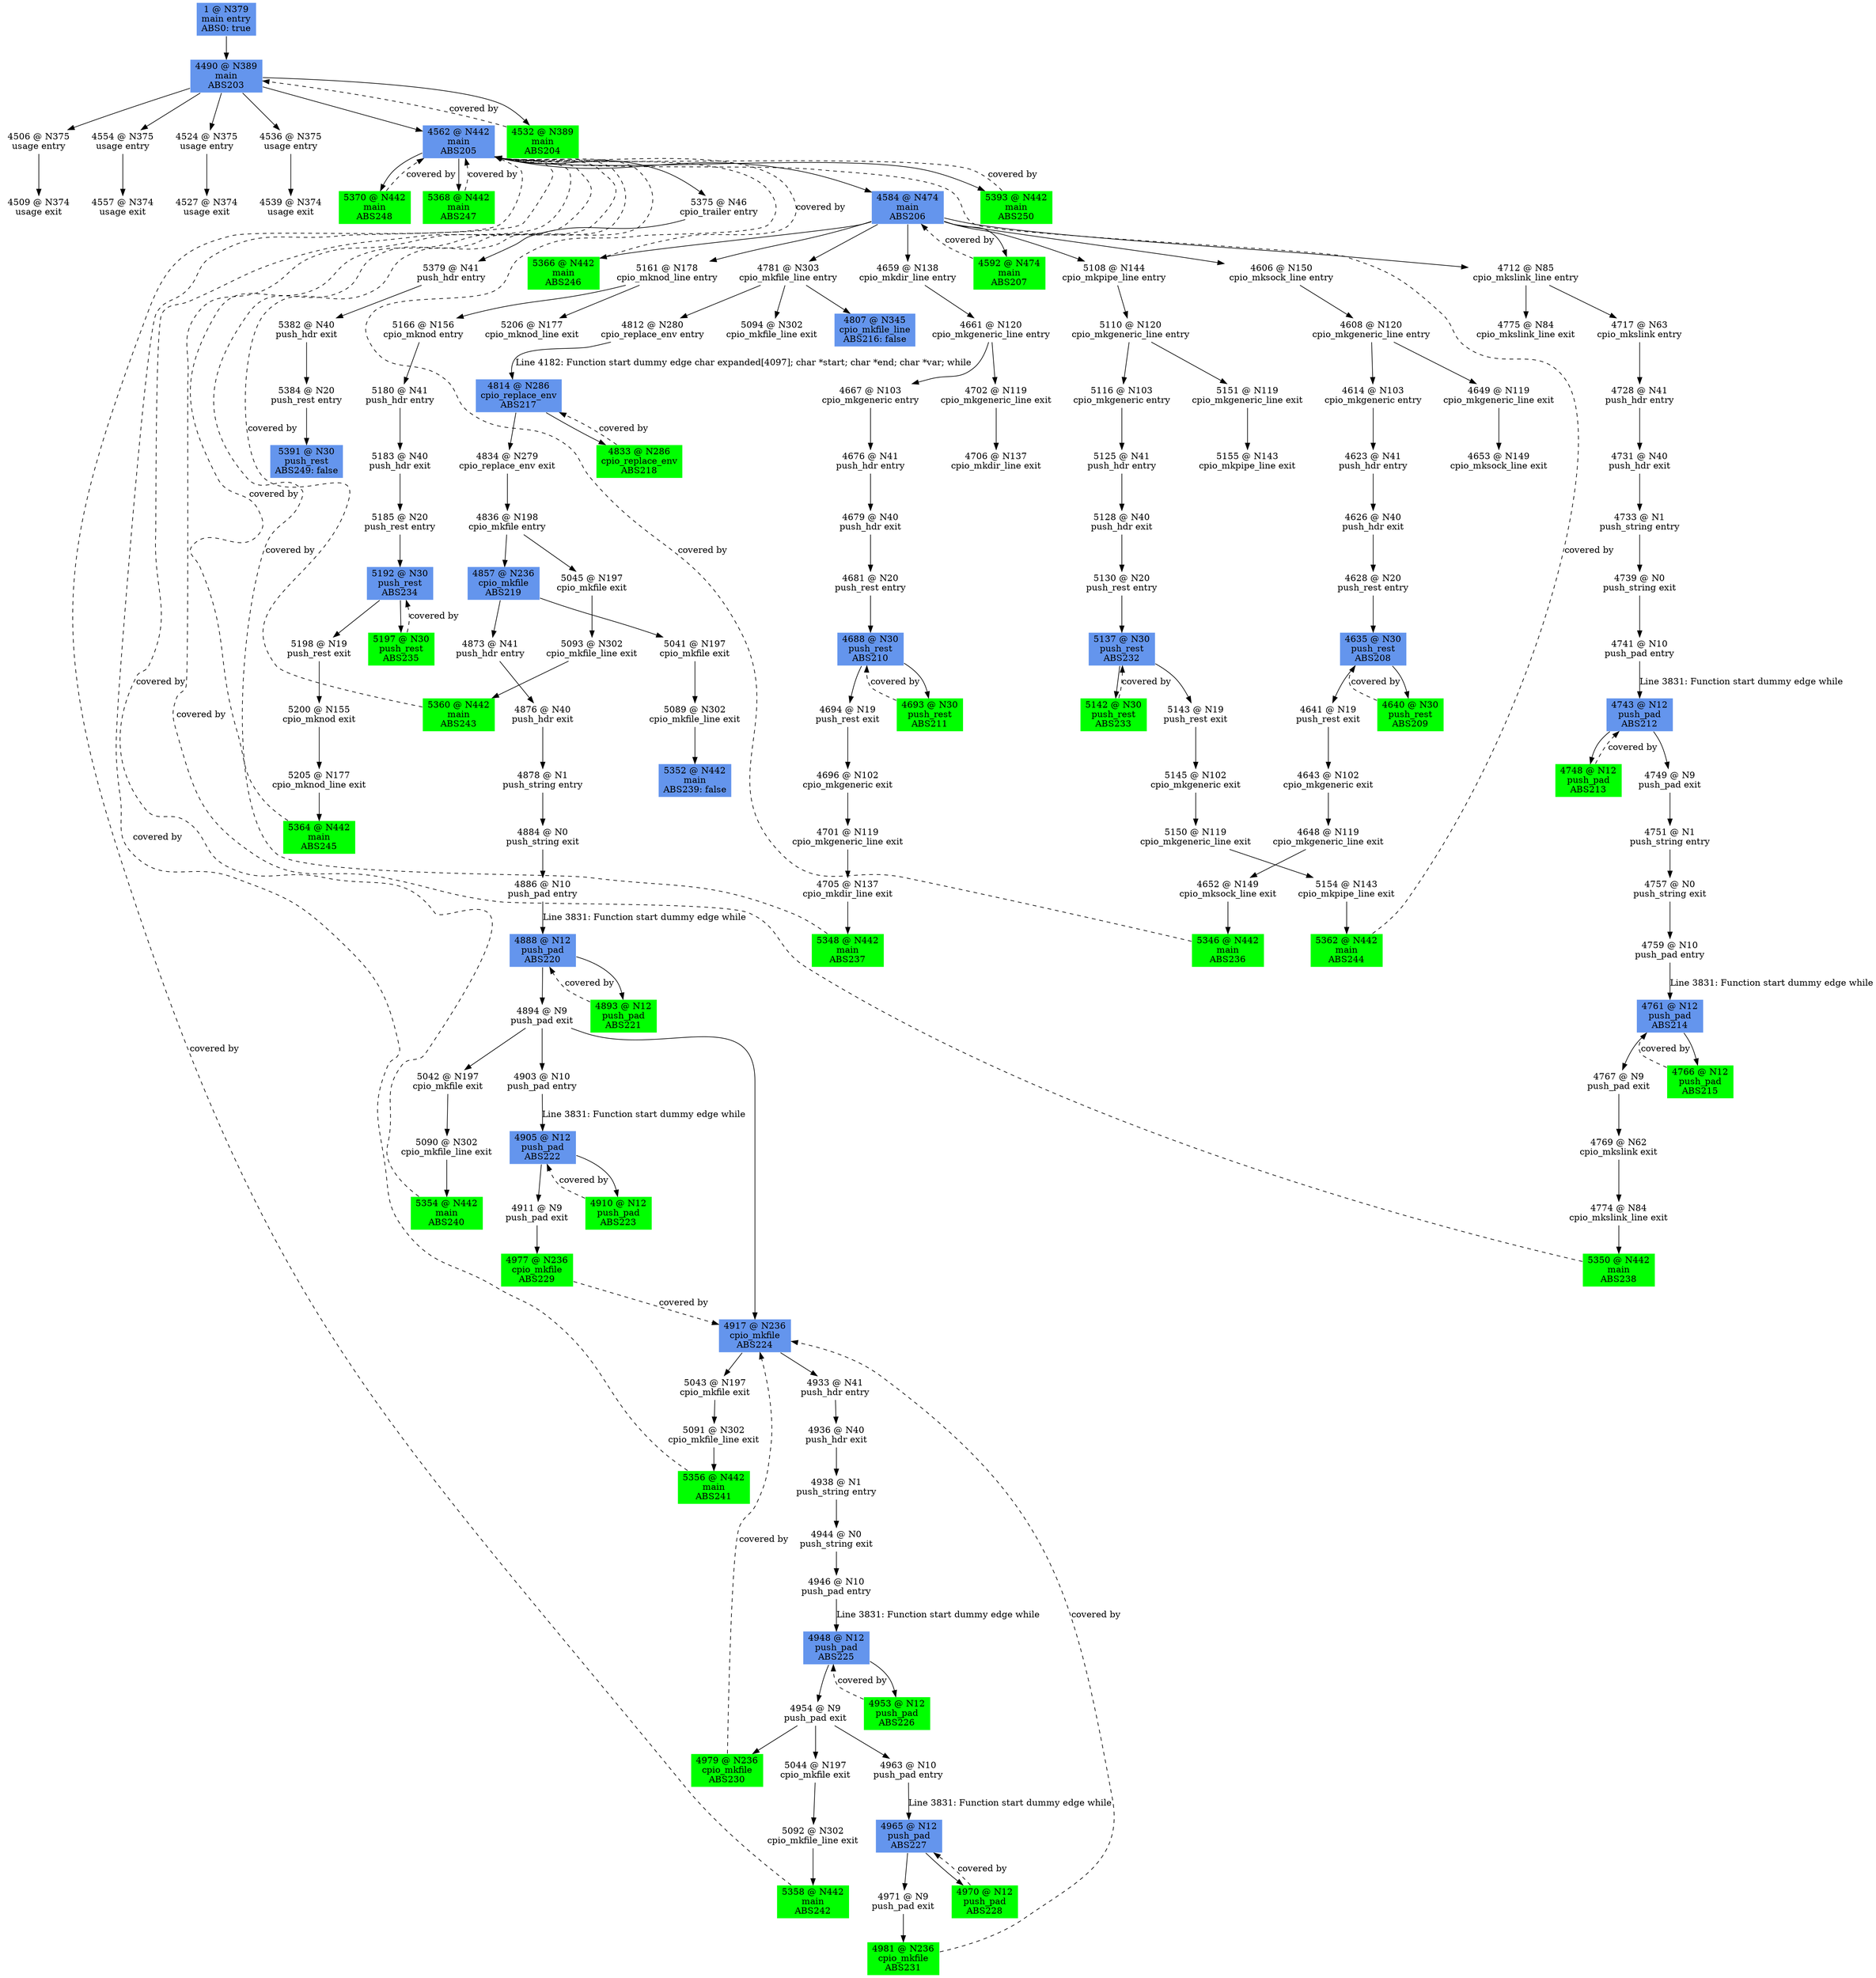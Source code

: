 digraph ARG {
node [style="filled" shape="box" color="white"]
1 [fillcolor="cornflowerblue" label="1 @ N379\nmain entry\nABS0: true" id="1"]
4490 [fillcolor="cornflowerblue" label="4490 @ N389\nmain\nABS203" id="4490"]
4506 [label="4506 @ N375\nusage entry" id="4506"]
4509 [label="4509 @ N374\nusage exit" id="4509"]
4554 [label="4554 @ N375\nusage entry" id="4554"]
4557 [label="4557 @ N374\nusage exit" id="4557"]
4524 [label="4524 @ N375\nusage entry" id="4524"]
4527 [label="4527 @ N374\nusage exit" id="4527"]
4536 [label="4536 @ N375\nusage entry" id="4536"]
4539 [label="4539 @ N374\nusage exit" id="4539"]
4562 [fillcolor="cornflowerblue" label="4562 @ N442\nmain\nABS205" id="4562"]
5375 [label="5375 @ N46\ncpio_trailer entry" id="5375"]
5379 [label="5379 @ N41\npush_hdr entry" id="5379"]
5382 [label="5382 @ N40\npush_hdr exit" id="5382"]
5384 [label="5384 @ N20\npush_rest entry" id="5384"]
5391 [fillcolor="cornflowerblue" label="5391 @ N30\npush_rest\nABS249: false" id="5391"]
4584 [fillcolor="cornflowerblue" label="4584 @ N474\nmain\nABS206" id="4584"]
4606 [label="4606 @ N150\ncpio_mksock_line entry" id="4606"]
4608 [label="4608 @ N120\ncpio_mkgeneric_line entry" id="4608"]
4649 [label="4649 @ N119\ncpio_mkgeneric_line exit" id="4649"]
4653 [label="4653 @ N149\ncpio_mksock_line exit" id="4653"]
4614 [label="4614 @ N103\ncpio_mkgeneric entry" id="4614"]
4623 [label="4623 @ N41\npush_hdr entry" id="4623"]
4626 [label="4626 @ N40\npush_hdr exit" id="4626"]
4628 [label="4628 @ N20\npush_rest entry" id="4628"]
4635 [fillcolor="cornflowerblue" label="4635 @ N30\npush_rest\nABS208" id="4635"]
4641 [label="4641 @ N19\npush_rest exit" id="4641"]
4643 [label="4643 @ N102\ncpio_mkgeneric exit" id="4643"]
4648 [label="4648 @ N119\ncpio_mkgeneric_line exit" id="4648"]
4652 [label="4652 @ N149\ncpio_mksock_line exit" id="4652"]
5346 [fillcolor="green" label="5346 @ N442\nmain\nABS236" id="5346"]
4640 [fillcolor="green" label="4640 @ N30\npush_rest\nABS209" id="4640"]
4712 [label="4712 @ N85\ncpio_mkslink_line entry" id="4712"]
4717 [label="4717 @ N63\ncpio_mkslink entry" id="4717"]
4728 [label="4728 @ N41\npush_hdr entry" id="4728"]
4731 [label="4731 @ N40\npush_hdr exit" id="4731"]
4733 [label="4733 @ N1\npush_string entry" id="4733"]
4739 [label="4739 @ N0\npush_string exit" id="4739"]
4741 [label="4741 @ N10\npush_pad entry" id="4741"]
4743 [fillcolor="cornflowerblue" label="4743 @ N12\npush_pad\nABS212" id="4743"]
4749 [label="4749 @ N9\npush_pad exit" id="4749"]
4751 [label="4751 @ N1\npush_string entry" id="4751"]
4757 [label="4757 @ N0\npush_string exit" id="4757"]
4759 [label="4759 @ N10\npush_pad entry" id="4759"]
4761 [fillcolor="cornflowerblue" label="4761 @ N12\npush_pad\nABS214" id="4761"]
4767 [label="4767 @ N9\npush_pad exit" id="4767"]
4769 [label="4769 @ N62\ncpio_mkslink exit" id="4769"]
4774 [label="4774 @ N84\ncpio_mkslink_line exit" id="4774"]
5350 [fillcolor="green" label="5350 @ N442\nmain\nABS238" id="5350"]
4766 [fillcolor="green" label="4766 @ N12\npush_pad\nABS215" id="4766"]
4748 [fillcolor="green" label="4748 @ N12\npush_pad\nABS213" id="4748"]
4775 [label="4775 @ N84\ncpio_mkslink_line exit" id="4775"]
5366 [fillcolor="green" label="5366 @ N442\nmain\nABS246" id="5366"]
5161 [label="5161 @ N178\ncpio_mknod_line entry" id="5161"]
5206 [label="5206 @ N177\ncpio_mknod_line exit" id="5206"]
5166 [label="5166 @ N156\ncpio_mknod entry" id="5166"]
5180 [label="5180 @ N41\npush_hdr entry" id="5180"]
5183 [label="5183 @ N40\npush_hdr exit" id="5183"]
5185 [label="5185 @ N20\npush_rest entry" id="5185"]
5192 [fillcolor="cornflowerblue" label="5192 @ N30\npush_rest\nABS234" id="5192"]
5197 [fillcolor="green" label="5197 @ N30\npush_rest\nABS235" id="5197"]
5198 [label="5198 @ N19\npush_rest exit" id="5198"]
5200 [label="5200 @ N155\ncpio_mknod exit" id="5200"]
5205 [label="5205 @ N177\ncpio_mknod_line exit" id="5205"]
5364 [fillcolor="green" label="5364 @ N442\nmain\nABS245" id="5364"]
4781 [label="4781 @ N303\ncpio_mkfile_line entry" id="4781"]
4812 [label="4812 @ N280\ncpio_replace_env entry" id="4812"]
4814 [fillcolor="cornflowerblue" label="4814 @ N286\ncpio_replace_env\nABS217" id="4814"]
4833 [fillcolor="green" label="4833 @ N286\ncpio_replace_env\nABS218" id="4833"]
4834 [label="4834 @ N279\ncpio_replace_env exit" id="4834"]
4836 [label="4836 @ N198\ncpio_mkfile entry" id="4836"]
4857 [fillcolor="cornflowerblue" label="4857 @ N236\ncpio_mkfile\nABS219" id="4857"]
4873 [label="4873 @ N41\npush_hdr entry" id="4873"]
4876 [label="4876 @ N40\npush_hdr exit" id="4876"]
4878 [label="4878 @ N1\npush_string entry" id="4878"]
4884 [label="4884 @ N0\npush_string exit" id="4884"]
4886 [label="4886 @ N10\npush_pad entry" id="4886"]
4888 [fillcolor="cornflowerblue" label="4888 @ N12\npush_pad\nABS220" id="4888"]
4893 [fillcolor="green" label="4893 @ N12\npush_pad\nABS221" id="4893"]
4894 [label="4894 @ N9\npush_pad exit" id="4894"]
5042 [label="5042 @ N197\ncpio_mkfile exit" id="5042"]
5090 [label="5090 @ N302\ncpio_mkfile_line exit" id="5090"]
5354 [fillcolor="green" label="5354 @ N442\nmain\nABS240" id="5354"]
4903 [label="4903 @ N10\npush_pad entry" id="4903"]
4905 [fillcolor="cornflowerblue" label="4905 @ N12\npush_pad\nABS222" id="4905"]
4911 [label="4911 @ N9\npush_pad exit" id="4911"]
4977 [fillcolor="green" label="4977 @ N236\ncpio_mkfile\nABS229" id="4977"]
4910 [fillcolor="green" label="4910 @ N12\npush_pad\nABS223" id="4910"]
4917 [fillcolor="cornflowerblue" label="4917 @ N236\ncpio_mkfile\nABS224" id="4917"]
5043 [label="5043 @ N197\ncpio_mkfile exit" id="5043"]
5091 [label="5091 @ N302\ncpio_mkfile_line exit" id="5091"]
5356 [fillcolor="green" label="5356 @ N442\nmain\nABS241" id="5356"]
4933 [label="4933 @ N41\npush_hdr entry" id="4933"]
4936 [label="4936 @ N40\npush_hdr exit" id="4936"]
4938 [label="4938 @ N1\npush_string entry" id="4938"]
4944 [label="4944 @ N0\npush_string exit" id="4944"]
4946 [label="4946 @ N10\npush_pad entry" id="4946"]
4948 [fillcolor="cornflowerblue" label="4948 @ N12\npush_pad\nABS225" id="4948"]
4953 [fillcolor="green" label="4953 @ N12\npush_pad\nABS226" id="4953"]
4954 [label="4954 @ N9\npush_pad exit" id="4954"]
5044 [label="5044 @ N197\ncpio_mkfile exit" id="5044"]
5092 [label="5092 @ N302\ncpio_mkfile_line exit" id="5092"]
5358 [fillcolor="green" label="5358 @ N442\nmain\nABS242" id="5358"]
4979 [fillcolor="green" label="4979 @ N236\ncpio_mkfile\nABS230" id="4979"]
4963 [label="4963 @ N10\npush_pad entry" id="4963"]
4965 [fillcolor="cornflowerblue" label="4965 @ N12\npush_pad\nABS227" id="4965"]
4971 [label="4971 @ N9\npush_pad exit" id="4971"]
4981 [fillcolor="green" label="4981 @ N236\ncpio_mkfile\nABS231" id="4981"]
4970 [fillcolor="green" label="4970 @ N12\npush_pad\nABS228" id="4970"]
5041 [label="5041 @ N197\ncpio_mkfile exit" id="5041"]
5089 [label="5089 @ N302\ncpio_mkfile_line exit" id="5089"]
5352 [fillcolor="cornflowerblue" label="5352 @ N442\nmain\nABS239: false" id="5352"]
5045 [label="5045 @ N197\ncpio_mkfile exit" id="5045"]
5093 [label="5093 @ N302\ncpio_mkfile_line exit" id="5093"]
5360 [fillcolor="green" label="5360 @ N442\nmain\nABS243" id="5360"]
4807 [fillcolor="cornflowerblue" label="4807 @ N345\ncpio_mkfile_line\nABS216: false" id="4807"]
5094 [label="5094 @ N302\ncpio_mkfile_line exit" id="5094"]
4592 [fillcolor="green" label="4592 @ N474\nmain\nABS207" id="4592"]
4659 [label="4659 @ N138\ncpio_mkdir_line entry" id="4659"]
4661 [label="4661 @ N120\ncpio_mkgeneric_line entry" id="4661"]
4702 [label="4702 @ N119\ncpio_mkgeneric_line exit" id="4702"]
4706 [label="4706 @ N137\ncpio_mkdir_line exit" id="4706"]
4667 [label="4667 @ N103\ncpio_mkgeneric entry" id="4667"]
4676 [label="4676 @ N41\npush_hdr entry" id="4676"]
4679 [label="4679 @ N40\npush_hdr exit" id="4679"]
4681 [label="4681 @ N20\npush_rest entry" id="4681"]
4688 [fillcolor="cornflowerblue" label="4688 @ N30\npush_rest\nABS210" id="4688"]
4694 [label="4694 @ N19\npush_rest exit" id="4694"]
4696 [label="4696 @ N102\ncpio_mkgeneric exit" id="4696"]
4701 [label="4701 @ N119\ncpio_mkgeneric_line exit" id="4701"]
4705 [label="4705 @ N137\ncpio_mkdir_line exit" id="4705"]
5348 [fillcolor="green" label="5348 @ N442\nmain\nABS237" id="5348"]
4693 [fillcolor="green" label="4693 @ N30\npush_rest\nABS211" id="4693"]
5108 [label="5108 @ N144\ncpio_mkpipe_line entry" id="5108"]
5110 [label="5110 @ N120\ncpio_mkgeneric_line entry" id="5110"]
5151 [label="5151 @ N119\ncpio_mkgeneric_line exit" id="5151"]
5155 [label="5155 @ N143\ncpio_mkpipe_line exit" id="5155"]
5116 [label="5116 @ N103\ncpio_mkgeneric entry" id="5116"]
5125 [label="5125 @ N41\npush_hdr entry" id="5125"]
5128 [label="5128 @ N40\npush_hdr exit" id="5128"]
5130 [label="5130 @ N20\npush_rest entry" id="5130"]
5137 [fillcolor="cornflowerblue" label="5137 @ N30\npush_rest\nABS232" id="5137"]
5143 [label="5143 @ N19\npush_rest exit" id="5143"]
5145 [label="5145 @ N102\ncpio_mkgeneric exit" id="5145"]
5150 [label="5150 @ N119\ncpio_mkgeneric_line exit" id="5150"]
5154 [label="5154 @ N143\ncpio_mkpipe_line exit" id="5154"]
5362 [fillcolor="green" label="5362 @ N442\nmain\nABS244" id="5362"]
5142 [fillcolor="green" label="5142 @ N30\npush_rest\nABS233" id="5142"]
5393 [fillcolor="green" label="5393 @ N442\nmain\nABS250" id="5393"]
5370 [fillcolor="green" label="5370 @ N442\nmain\nABS248" id="5370"]
5368 [fillcolor="green" label="5368 @ N442\nmain\nABS247" id="5368"]
4532 [fillcolor="green" label="4532 @ N389\nmain\nABS204" id="4532"]
1 -> 4490 []
4532 -> 4490 [style="dashed" weight="0" label="covered by"]
4490 -> 4532 []
4490 -> 4562 []
4490 -> 4536 []
4490 -> 4524 []
4490 -> 4554 []
4490 -> 4506 []
4506 -> 4509 []
4554 -> 4557 []
4524 -> 4527 []
4536 -> 4539 []
5346 -> 4562 [style="dashed" weight="0" label="covered by"]
5348 -> 4562 [style="dashed" weight="0" label="covered by"]
5350 -> 4562 [style="dashed" weight="0" label="covered by"]
5354 -> 4562 [style="dashed" weight="0" label="covered by"]
5356 -> 4562 [style="dashed" weight="0" label="covered by"]
5358 -> 4562 [style="dashed" weight="0" label="covered by"]
5360 -> 4562 [style="dashed" weight="0" label="covered by"]
5362 -> 4562 [style="dashed" weight="0" label="covered by"]
5364 -> 4562 [style="dashed" weight="0" label="covered by"]
5366 -> 4562 [style="dashed" weight="0" label="covered by"]
5368 -> 4562 [style="dashed" weight="0" label="covered by"]
5370 -> 4562 [style="dashed" weight="0" label="covered by"]
5393 -> 4562 [style="dashed" weight="0" label="covered by"]
4562 -> 5368 []
4562 -> 5370 []
4562 -> 5393 []
4562 -> 4584 []
4562 -> 5375 []
5375 -> 5379 []
5379 -> 5382 []
5382 -> 5384 []
5384 -> 5391 []
4592 -> 4584 [style="dashed" weight="0" label="covered by"]
4584 -> 5108 []
4584 -> 4659 []
4584 -> 4592 []
4584 -> 4781 []
4584 -> 5161 []
4584 -> 5366 []
4584 -> 4712 []
4584 -> 4606 []
4606 -> 4608 []
4608 -> 4614 []
4608 -> 4649 []
4649 -> 4653 []
4614 -> 4623 []
4623 -> 4626 []
4626 -> 4628 []
4628 -> 4635 []
4640 -> 4635 [style="dashed" weight="0" label="covered by"]
4635 -> 4640 []
4635 -> 4641 []
4641 -> 4643 []
4643 -> 4648 []
4648 -> 4652 []
4652 -> 5346 []
4712 -> 4775 []
4712 -> 4717 []
4717 -> 4728 []
4728 -> 4731 []
4731 -> 4733 []
4733 -> 4739 []
4739 -> 4741 []
4741 -> 4743 [label="Line 3831: Function start dummy edge while" id="4741 -> 4743"]
4748 -> 4743 [style="dashed" weight="0" label="covered by"]
4743 -> 4748 []
4743 -> 4749 []
4749 -> 4751 []
4751 -> 4757 []
4757 -> 4759 []
4759 -> 4761 [label="Line 3831: Function start dummy edge while" id="4759 -> 4761"]
4766 -> 4761 [style="dashed" weight="0" label="covered by"]
4761 -> 4766 []
4761 -> 4767 []
4767 -> 4769 []
4769 -> 4774 []
4774 -> 5350 []
5161 -> 5166 []
5161 -> 5206 []
5166 -> 5180 []
5180 -> 5183 []
5183 -> 5185 []
5185 -> 5192 []
5197 -> 5192 [style="dashed" weight="0" label="covered by"]
5192 -> 5198 []
5192 -> 5197 []
5198 -> 5200 []
5200 -> 5205 []
5205 -> 5364 []
4781 -> 5094 []
4781 -> 4807 []
4781 -> 4812 []
4812 -> 4814 [label="Line 4182: Function start dummy edge char expanded[4097]; char *start; char *end; char *var; while" id="4812 -> 4814"]
4833 -> 4814 [style="dashed" weight="0" label="covered by"]
4814 -> 4834 []
4814 -> 4833 []
4834 -> 4836 []
4836 -> 5045 []
4836 -> 4857 []
4857 -> 5041 []
4857 -> 4873 []
4873 -> 4876 []
4876 -> 4878 []
4878 -> 4884 []
4884 -> 4886 []
4886 -> 4888 [label="Line 3831: Function start dummy edge while" id="4886 -> 4888"]
4893 -> 4888 [style="dashed" weight="0" label="covered by"]
4888 -> 4894 []
4888 -> 4893 []
4894 -> 4917 []
4894 -> 4903 []
4894 -> 5042 []
5042 -> 5090 []
5090 -> 5354 []
4903 -> 4905 [label="Line 3831: Function start dummy edge while" id="4903 -> 4905"]
4910 -> 4905 [style="dashed" weight="0" label="covered by"]
4905 -> 4910 []
4905 -> 4911 []
4911 -> 4977 []
4977 -> 4917 [style="dashed" weight="0" label="covered by"]
4979 -> 4917 [style="dashed" weight="0" label="covered by"]
4981 -> 4917 [style="dashed" weight="0" label="covered by"]
4917 -> 4933 []
4917 -> 5043 []
5043 -> 5091 []
5091 -> 5356 []
4933 -> 4936 []
4936 -> 4938 []
4938 -> 4944 []
4944 -> 4946 []
4946 -> 4948 [label="Line 3831: Function start dummy edge while" id="4946 -> 4948"]
4953 -> 4948 [style="dashed" weight="0" label="covered by"]
4948 -> 4954 []
4948 -> 4953 []
4954 -> 4963 []
4954 -> 4979 []
4954 -> 5044 []
5044 -> 5092 []
5092 -> 5358 []
4963 -> 4965 [label="Line 3831: Function start dummy edge while" id="4963 -> 4965"]
4970 -> 4965 [style="dashed" weight="0" label="covered by"]
4965 -> 4970 []
4965 -> 4971 []
4971 -> 4981 []
5041 -> 5089 []
5089 -> 5352 []
5045 -> 5093 []
5093 -> 5360 []
4659 -> 4661 []
4661 -> 4667 []
4661 -> 4702 []
4702 -> 4706 []
4667 -> 4676 []
4676 -> 4679 []
4679 -> 4681 []
4681 -> 4688 []
4693 -> 4688 [style="dashed" weight="0" label="covered by"]
4688 -> 4693 []
4688 -> 4694 []
4694 -> 4696 []
4696 -> 4701 []
4701 -> 4705 []
4705 -> 5348 []
5108 -> 5110 []
5110 -> 5116 []
5110 -> 5151 []
5151 -> 5155 []
5116 -> 5125 []
5125 -> 5128 []
5128 -> 5130 []
5130 -> 5137 []
5142 -> 5137 [style="dashed" weight="0" label="covered by"]
5137 -> 5142 []
5137 -> 5143 []
5143 -> 5145 []
5145 -> 5150 []
5150 -> 5154 []
5154 -> 5362 []
}
